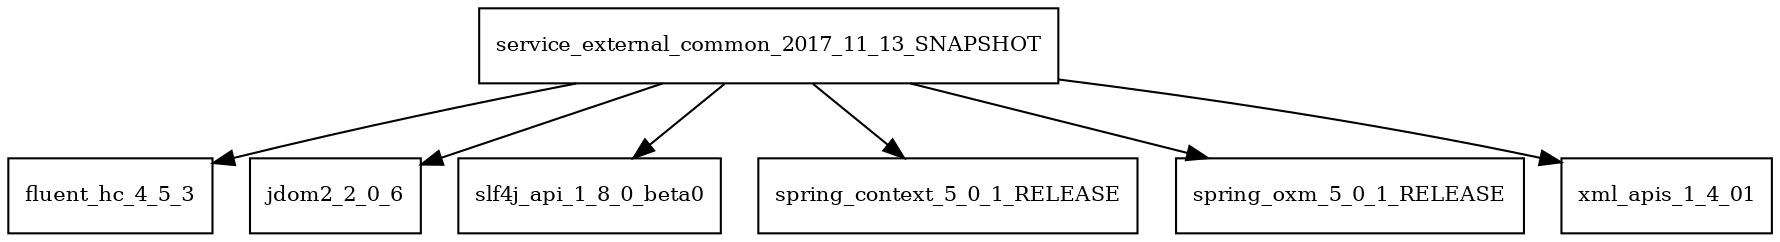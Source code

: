 digraph service_external_common_2017_11_13_SNAPSHOT_dependencies {
  node [shape = box, fontsize=10.0];
  service_external_common_2017_11_13_SNAPSHOT -> fluent_hc_4_5_3;
  service_external_common_2017_11_13_SNAPSHOT -> jdom2_2_0_6;
  service_external_common_2017_11_13_SNAPSHOT -> slf4j_api_1_8_0_beta0;
  service_external_common_2017_11_13_SNAPSHOT -> spring_context_5_0_1_RELEASE;
  service_external_common_2017_11_13_SNAPSHOT -> spring_oxm_5_0_1_RELEASE;
  service_external_common_2017_11_13_SNAPSHOT -> xml_apis_1_4_01;
}
